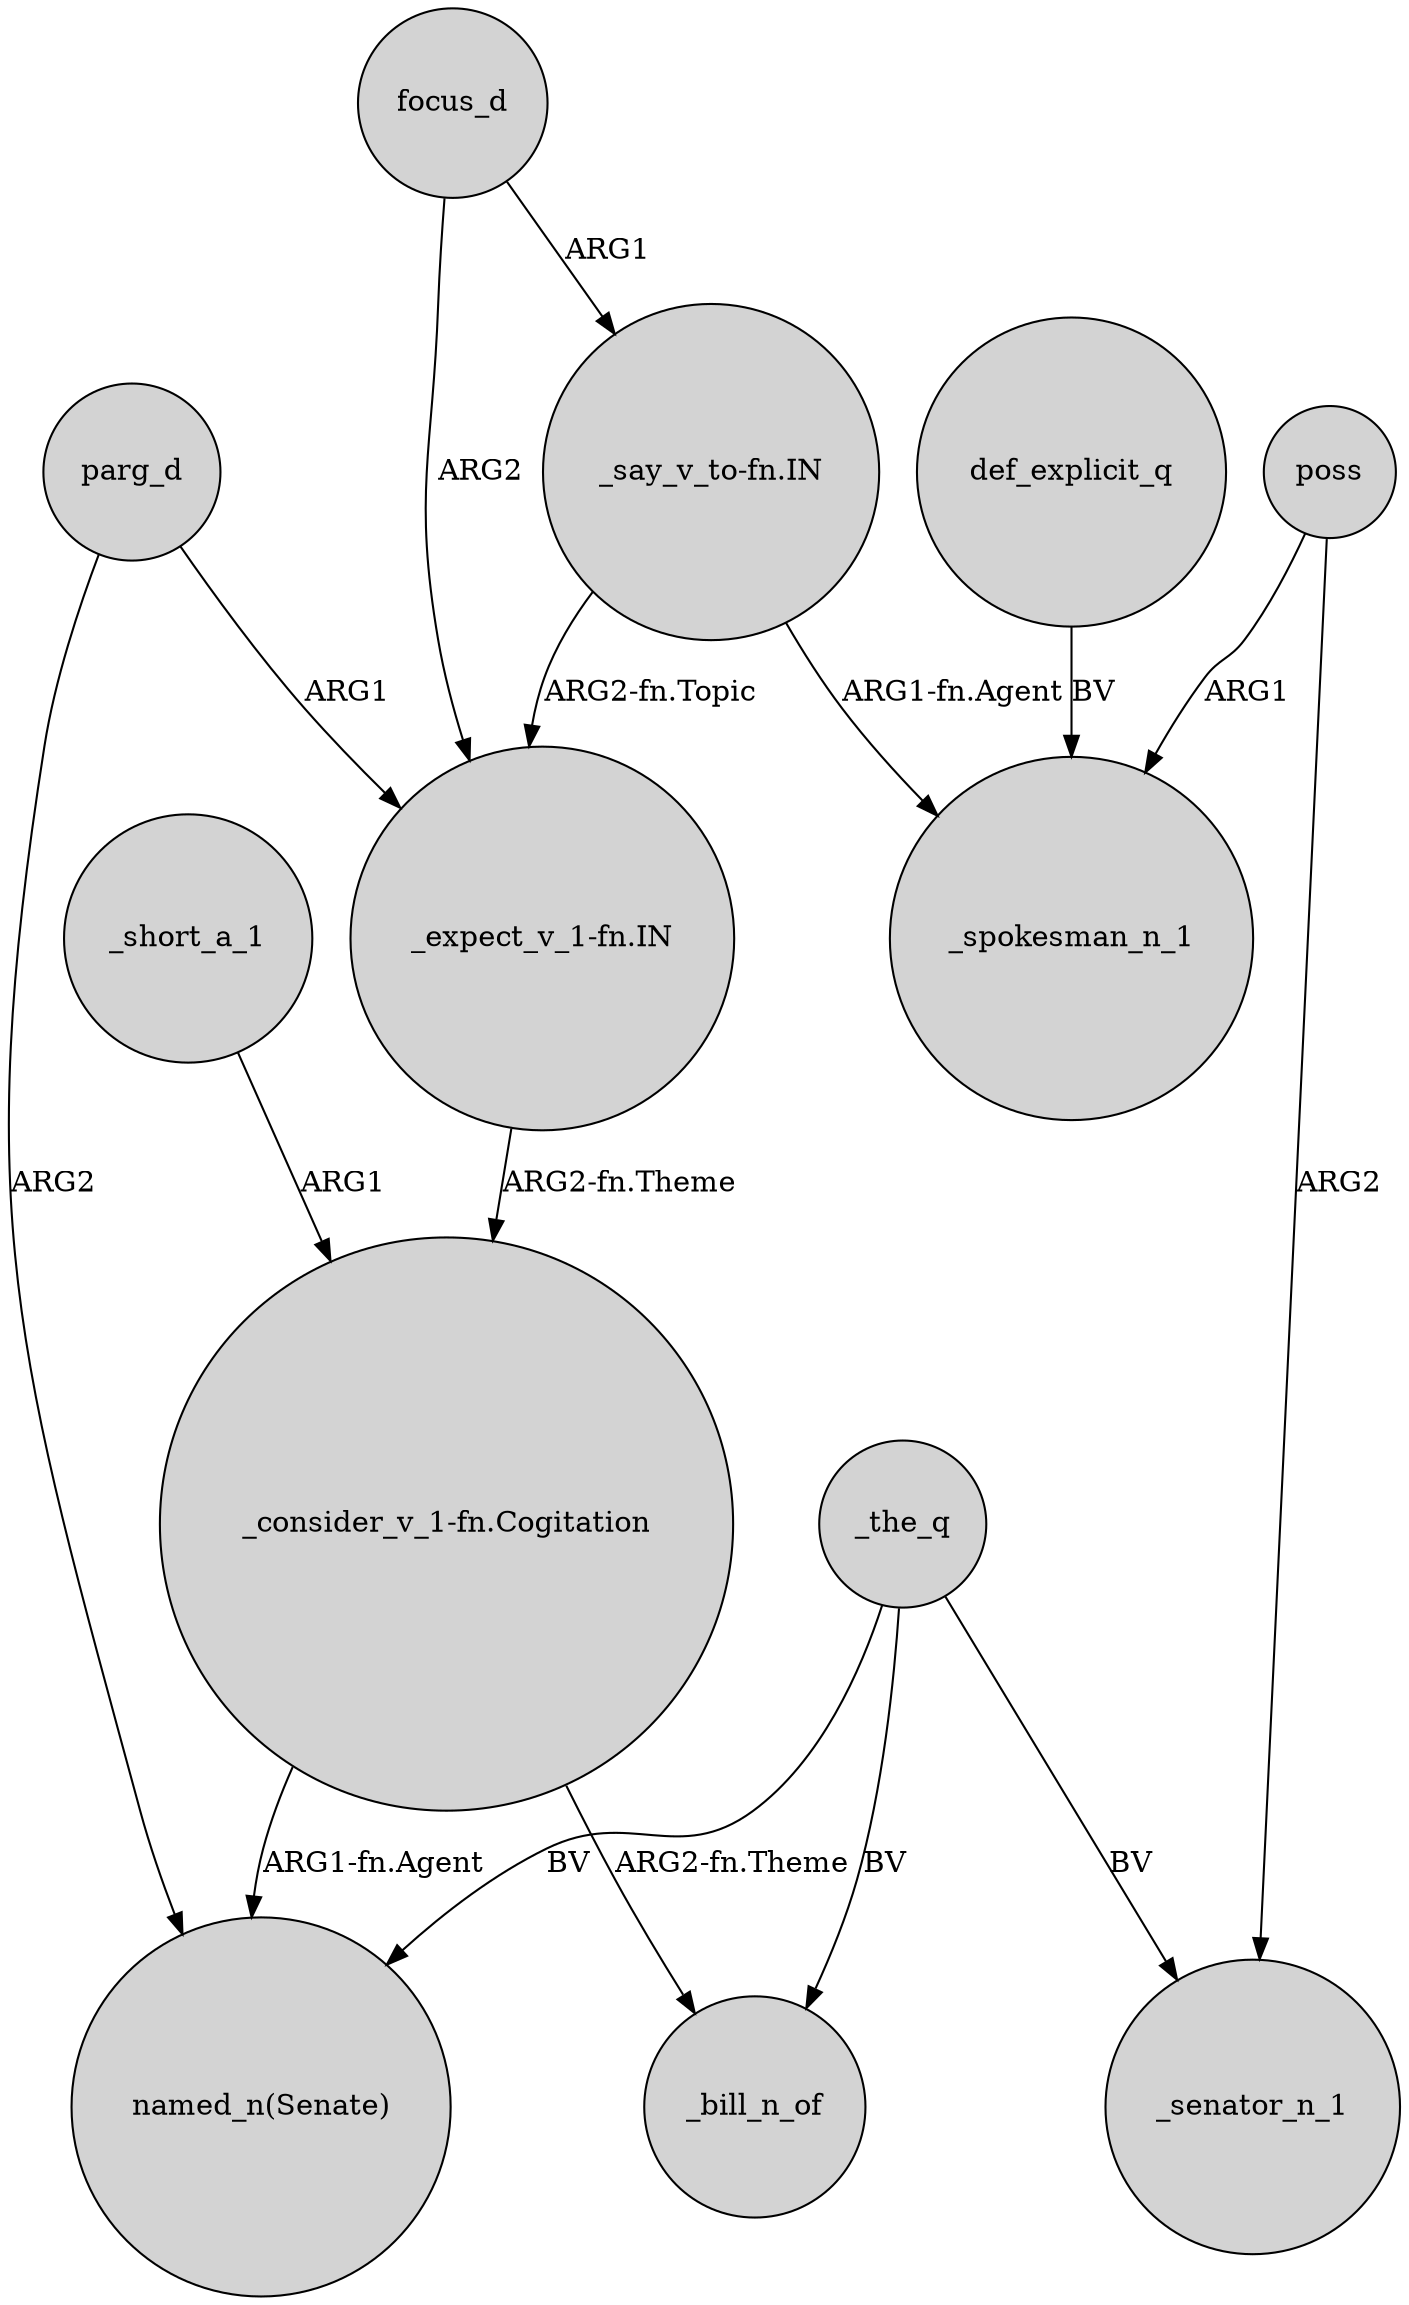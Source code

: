 digraph {
	node [shape=circle style=filled]
	_the_q -> _bill_n_of [label=BV]
	poss -> _spokesman_n_1 [label=ARG1]
	"_consider_v_1-fn.Cogitation" -> _bill_n_of [label="ARG2-fn.Theme"]
	_the_q -> "named_n(Senate)" [label=BV]
	"_say_v_to-fn.IN" -> "_expect_v_1-fn.IN" [label="ARG2-fn.Topic"]
	_short_a_1 -> "_consider_v_1-fn.Cogitation" [label=ARG1]
	def_explicit_q -> _spokesman_n_1 [label=BV]
	"_consider_v_1-fn.Cogitation" -> "named_n(Senate)" [label="ARG1-fn.Agent"]
	parg_d -> "_expect_v_1-fn.IN" [label=ARG1]
	focus_d -> "_expect_v_1-fn.IN" [label=ARG2]
	poss -> _senator_n_1 [label=ARG2]
	"_say_v_to-fn.IN" -> _spokesman_n_1 [label="ARG1-fn.Agent"]
	parg_d -> "named_n(Senate)" [label=ARG2]
	focus_d -> "_say_v_to-fn.IN" [label=ARG1]
	"_expect_v_1-fn.IN" -> "_consider_v_1-fn.Cogitation" [label="ARG2-fn.Theme"]
	_the_q -> _senator_n_1 [label=BV]
}
